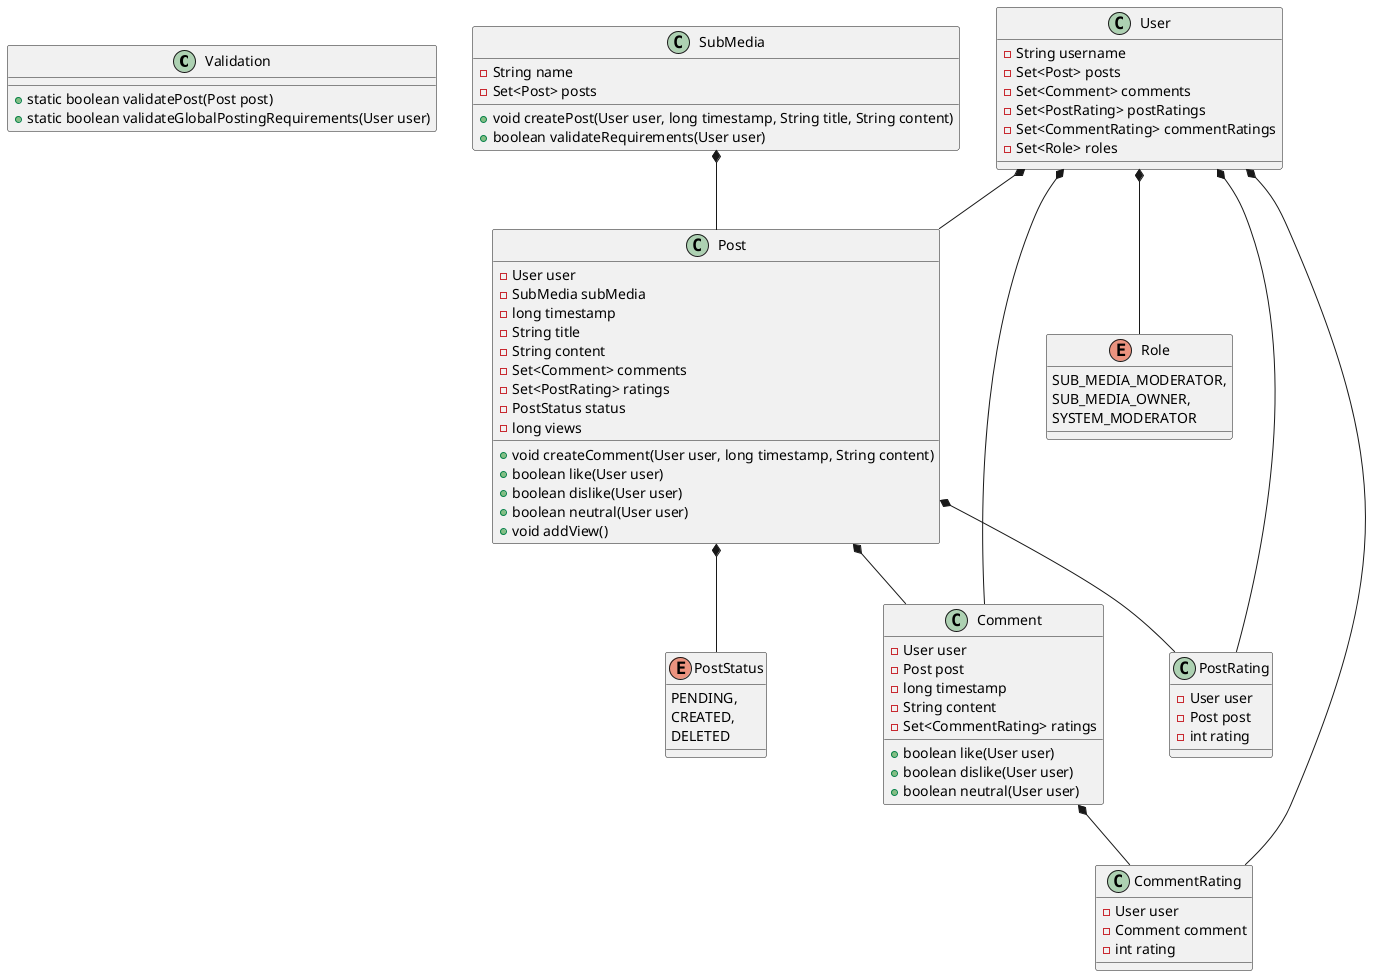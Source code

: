 @startuml

class Validation {
    + static boolean validatePost(Post post)
    + static boolean validateGlobalPostingRequirements(User user)
}

class User {
    - String username
    - Set<Post> posts
    - Set<Comment> comments
    - Set<PostRating> postRatings
    - Set<CommentRating> commentRatings
    - Set<Role> roles
}

class SubMedia {
    - String name
    - Set<Post> posts

    + void createPost(User user, long timestamp, String title, String content)
    + boolean validateRequirements(User user)
}

class Post {
    - User user
    - SubMedia subMedia
    - long timestamp
    - String title
    - String content
    - Set<Comment> comments
    - Set<PostRating> ratings
    - PostStatus status
    - long views

    + void createComment(User user, long timestamp, String content)
    + boolean like(User user)
    + boolean dislike(User user)
    + boolean neutral(User user)
    + void addView()
}

class PostRating {
    - User user
    - Post post
    - int rating
}

class Comment {
    - User user
    - Post post
    - long timestamp
    - String content
    - Set<CommentRating> ratings

    + boolean like(User user)
    + boolean dislike(User user)
    + boolean neutral(User user)
}

class CommentRating {
    - User user
    - Comment comment
    - int rating
}

enum Role {
    SUB_MEDIA_MODERATOR,
    SUB_MEDIA_OWNER,
    SYSTEM_MODERATOR
}

enum PostStatus {
    PENDING,
    CREATED,
    DELETED
}

SubMedia *-- Post

Post *-- Comment
Post *-- PostRating
Post *-- PostStatus

Comment *-- CommentRating

User *-- Post
User *-- Comment
User *-- PostRating
User *-- CommentRating
User *-- Role

@enduml